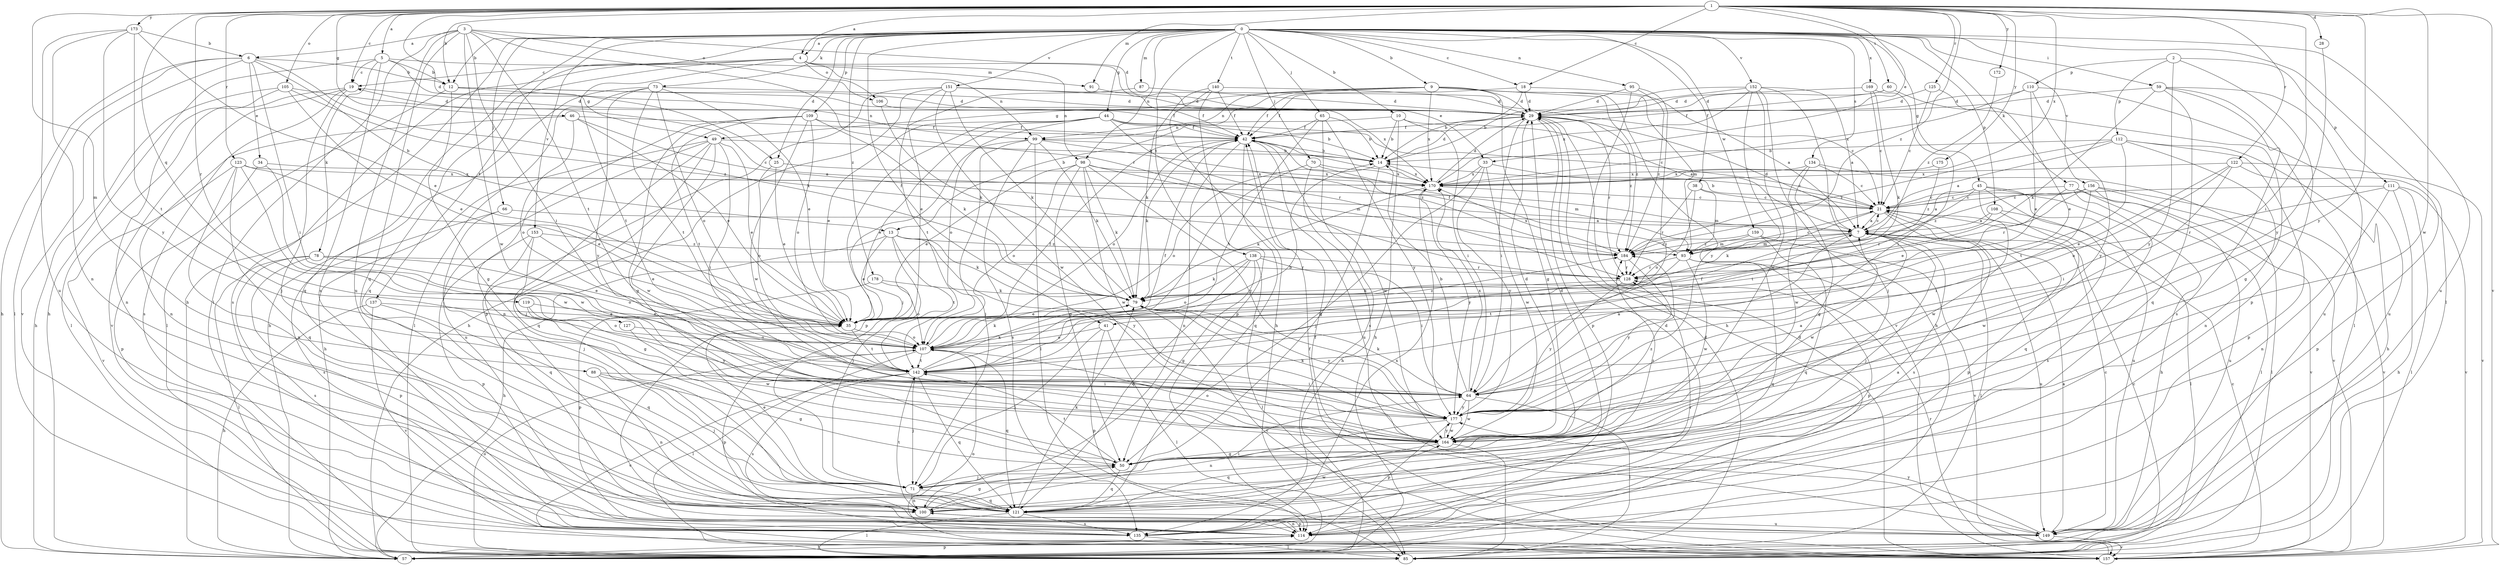 strict digraph  {
0;
1;
2;
3;
4;
5;
6;
7;
9;
10;
12;
13;
14;
18;
19;
21;
25;
28;
29;
33;
34;
35;
38;
41;
42;
44;
45;
46;
49;
50;
57;
59;
60;
64;
65;
66;
70;
71;
73;
77;
78;
79;
85;
87;
88;
91;
93;
95;
98;
99;
100;
105;
106;
107;
108;
109;
110;
111;
112;
114;
119;
121;
122;
123;
125;
127;
128;
134;
135;
137;
138;
140;
142;
149;
151;
152;
153;
156;
157;
159;
164;
169;
170;
172;
173;
175;
177;
178;
184;
0 -> 4  [label=a];
0 -> 9  [label=b];
0 -> 10  [label=b];
0 -> 12  [label=b];
0 -> 18  [label=c];
0 -> 25  [label=d];
0 -> 38  [label=f];
0 -> 41  [label=f];
0 -> 44  [label=g];
0 -> 45  [label=g];
0 -> 57  [label=h];
0 -> 59  [label=i];
0 -> 65  [label=j];
0 -> 66  [label=j];
0 -> 70  [label=j];
0 -> 73  [label=k];
0 -> 77  [label=k];
0 -> 85  [label=l];
0 -> 87  [label=m];
0 -> 95  [label=n];
0 -> 98  [label=n];
0 -> 108  [label=p];
0 -> 109  [label=p];
0 -> 134  [label=s];
0 -> 135  [label=s];
0 -> 137  [label=t];
0 -> 138  [label=t];
0 -> 140  [label=t];
0 -> 149  [label=u];
0 -> 151  [label=v];
0 -> 152  [label=v];
0 -> 153  [label=v];
0 -> 156  [label=v];
0 -> 159  [label=w];
0 -> 169  [label=x];
0 -> 178  [label=z];
1 -> 4  [label=a];
1 -> 5  [label=a];
1 -> 12  [label=b];
1 -> 18  [label=c];
1 -> 19  [label=c];
1 -> 25  [label=d];
1 -> 28  [label=d];
1 -> 33  [label=e];
1 -> 46  [label=g];
1 -> 60  [label=i];
1 -> 64  [label=i];
1 -> 88  [label=m];
1 -> 91  [label=m];
1 -> 105  [label=o];
1 -> 119  [label=q];
1 -> 122  [label=r];
1 -> 123  [label=r];
1 -> 125  [label=r];
1 -> 127  [label=r];
1 -> 157  [label=v];
1 -> 164  [label=w];
1 -> 170  [label=x];
1 -> 172  [label=y];
1 -> 173  [label=y];
1 -> 175  [label=y];
1 -> 177  [label=y];
1 -> 184  [label=z];
2 -> 110  [label=p];
2 -> 111  [label=p];
2 -> 112  [label=p];
2 -> 114  [label=p];
2 -> 177  [label=y];
3 -> 6  [label=a];
3 -> 29  [label=d];
3 -> 64  [label=i];
3 -> 85  [label=l];
3 -> 106  [label=o];
3 -> 121  [label=q];
3 -> 128  [label=r];
3 -> 142  [label=t];
3 -> 149  [label=u];
3 -> 164  [label=w];
4 -> 19  [label=c];
4 -> 33  [label=e];
4 -> 98  [label=n];
4 -> 99  [label=n];
4 -> 106  [label=o];
4 -> 121  [label=q];
4 -> 135  [label=s];
4 -> 142  [label=t];
5 -> 12  [label=b];
5 -> 19  [label=c];
5 -> 49  [label=g];
5 -> 57  [label=h];
5 -> 78  [label=k];
5 -> 91  [label=m];
5 -> 121  [label=q];
6 -> 12  [label=b];
6 -> 13  [label=b];
6 -> 34  [label=e];
6 -> 57  [label=h];
6 -> 64  [label=i];
6 -> 79  [label=k];
6 -> 85  [label=l];
6 -> 157  [label=v];
7 -> 19  [label=c];
7 -> 21  [label=c];
7 -> 29  [label=d];
7 -> 41  [label=f];
7 -> 71  [label=j];
7 -> 85  [label=l];
7 -> 93  [label=m];
7 -> 149  [label=u];
7 -> 164  [label=w];
7 -> 184  [label=z];
9 -> 13  [label=b];
9 -> 29  [label=d];
9 -> 42  [label=f];
9 -> 49  [label=g];
9 -> 50  [label=g];
9 -> 93  [label=m];
9 -> 99  [label=n];
9 -> 157  [label=v];
9 -> 170  [label=x];
9 -> 184  [label=z];
10 -> 7  [label=a];
10 -> 14  [label=b];
10 -> 57  [label=h];
10 -> 64  [label=i];
10 -> 99  [label=n];
12 -> 29  [label=d];
12 -> 50  [label=g];
12 -> 85  [label=l];
12 -> 99  [label=n];
12 -> 170  [label=x];
13 -> 35  [label=e];
13 -> 57  [label=h];
13 -> 71  [label=j];
13 -> 79  [label=k];
13 -> 142  [label=t];
13 -> 177  [label=y];
13 -> 184  [label=z];
14 -> 29  [label=d];
14 -> 71  [label=j];
14 -> 107  [label=o];
14 -> 170  [label=x];
18 -> 7  [label=a];
18 -> 14  [label=b];
18 -> 29  [label=d];
18 -> 42  [label=f];
19 -> 29  [label=d];
19 -> 71  [label=j];
19 -> 85  [label=l];
19 -> 135  [label=s];
19 -> 157  [label=v];
21 -> 7  [label=a];
21 -> 14  [label=b];
21 -> 79  [label=k];
21 -> 114  [label=p];
21 -> 135  [label=s];
25 -> 35  [label=e];
25 -> 107  [label=o];
25 -> 170  [label=x];
28 -> 177  [label=y];
29 -> 42  [label=f];
29 -> 64  [label=i];
29 -> 114  [label=p];
29 -> 128  [label=r];
29 -> 184  [label=z];
33 -> 21  [label=c];
33 -> 50  [label=g];
33 -> 164  [label=w];
33 -> 170  [label=x];
33 -> 177  [label=y];
34 -> 114  [label=p];
34 -> 164  [label=w];
34 -> 170  [label=x];
35 -> 107  [label=o];
35 -> 142  [label=t];
35 -> 184  [label=z];
38 -> 21  [label=c];
38 -> 93  [label=m];
38 -> 107  [label=o];
38 -> 128  [label=r];
41 -> 71  [label=j];
41 -> 85  [label=l];
41 -> 107  [label=o];
41 -> 114  [label=p];
42 -> 14  [label=b];
42 -> 79  [label=k];
42 -> 100  [label=n];
42 -> 107  [label=o];
42 -> 121  [label=q];
42 -> 149  [label=u];
42 -> 164  [label=w];
44 -> 14  [label=b];
44 -> 21  [label=c];
44 -> 35  [label=e];
44 -> 42  [label=f];
44 -> 71  [label=j];
44 -> 107  [label=o];
44 -> 114  [label=p];
44 -> 128  [label=r];
45 -> 7  [label=a];
45 -> 21  [label=c];
45 -> 57  [label=h];
45 -> 121  [label=q];
45 -> 142  [label=t];
45 -> 149  [label=u];
45 -> 164  [label=w];
46 -> 7  [label=a];
46 -> 35  [label=e];
46 -> 42  [label=f];
46 -> 100  [label=n];
46 -> 107  [label=o];
49 -> 14  [label=b];
49 -> 35  [label=e];
49 -> 57  [label=h];
49 -> 64  [label=i];
49 -> 71  [label=j];
49 -> 121  [label=q];
49 -> 149  [label=u];
49 -> 164  [label=w];
50 -> 29  [label=d];
50 -> 71  [label=j];
50 -> 121  [label=q];
50 -> 142  [label=t];
50 -> 184  [label=z];
57 -> 114  [label=p];
59 -> 29  [label=d];
59 -> 79  [label=k];
59 -> 85  [label=l];
59 -> 121  [label=q];
59 -> 135  [label=s];
59 -> 149  [label=u];
60 -> 29  [label=d];
60 -> 42  [label=f];
60 -> 50  [label=g];
64 -> 7  [label=a];
64 -> 14  [label=b];
64 -> 79  [label=k];
64 -> 85  [label=l];
64 -> 164  [label=w];
64 -> 170  [label=x];
64 -> 177  [label=y];
65 -> 14  [label=b];
65 -> 42  [label=f];
65 -> 135  [label=s];
65 -> 142  [label=t];
65 -> 177  [label=y];
66 -> 7  [label=a];
66 -> 71  [label=j];
66 -> 135  [label=s];
70 -> 57  [label=h];
70 -> 93  [label=m];
70 -> 142  [label=t];
70 -> 170  [label=x];
71 -> 35  [label=e];
71 -> 100  [label=n];
71 -> 121  [label=q];
73 -> 29  [label=d];
73 -> 35  [label=e];
73 -> 57  [label=h];
73 -> 85  [label=l];
73 -> 107  [label=o];
73 -> 142  [label=t];
73 -> 177  [label=y];
77 -> 21  [label=c];
77 -> 35  [label=e];
77 -> 85  [label=l];
77 -> 135  [label=s];
77 -> 157  [label=v];
78 -> 35  [label=e];
78 -> 85  [label=l];
78 -> 107  [label=o];
78 -> 114  [label=p];
78 -> 128  [label=r];
78 -> 135  [label=s];
79 -> 35  [label=e];
79 -> 157  [label=v];
79 -> 177  [label=y];
85 -> 21  [label=c];
85 -> 29  [label=d];
85 -> 107  [label=o];
87 -> 29  [label=d];
87 -> 35  [label=e];
88 -> 50  [label=g];
88 -> 64  [label=i];
88 -> 71  [label=j];
88 -> 100  [label=n];
91 -> 42  [label=f];
93 -> 21  [label=c];
93 -> 42  [label=f];
93 -> 114  [label=p];
93 -> 121  [label=q];
93 -> 128  [label=r];
93 -> 142  [label=t];
93 -> 164  [label=w];
95 -> 29  [label=d];
95 -> 57  [label=h];
95 -> 64  [label=i];
95 -> 184  [label=z];
98 -> 35  [label=e];
98 -> 50  [label=g];
98 -> 79  [label=k];
98 -> 93  [label=m];
98 -> 107  [label=o];
98 -> 164  [label=w];
98 -> 170  [label=x];
98 -> 177  [label=y];
99 -> 14  [label=b];
99 -> 35  [label=e];
99 -> 71  [label=j];
99 -> 79  [label=k];
99 -> 85  [label=l];
99 -> 135  [label=s];
99 -> 184  [label=z];
100 -> 7  [label=a];
100 -> 50  [label=g];
100 -> 64  [label=i];
100 -> 114  [label=p];
100 -> 142  [label=t];
105 -> 29  [label=d];
105 -> 35  [label=e];
105 -> 57  [label=h];
105 -> 100  [label=n];
105 -> 184  [label=z];
106 -> 42  [label=f];
106 -> 79  [label=k];
107 -> 42  [label=f];
107 -> 79  [label=k];
107 -> 85  [label=l];
107 -> 114  [label=p];
107 -> 121  [label=q];
107 -> 142  [label=t];
108 -> 7  [label=a];
108 -> 85  [label=l];
108 -> 128  [label=r];
108 -> 164  [label=w];
109 -> 42  [label=f];
109 -> 50  [label=g];
109 -> 79  [label=k];
109 -> 100  [label=n];
109 -> 107  [label=o];
109 -> 142  [label=t];
109 -> 164  [label=w];
110 -> 29  [label=d];
110 -> 35  [label=e];
110 -> 149  [label=u];
110 -> 170  [label=x];
110 -> 177  [label=y];
111 -> 21  [label=c];
111 -> 57  [label=h];
111 -> 85  [label=l];
111 -> 100  [label=n];
111 -> 128  [label=r];
111 -> 157  [label=v];
112 -> 7  [label=a];
112 -> 14  [label=b];
112 -> 57  [label=h];
112 -> 100  [label=n];
112 -> 114  [label=p];
112 -> 142  [label=t];
112 -> 184  [label=z];
114 -> 29  [label=d];
114 -> 57  [label=h];
114 -> 100  [label=n];
119 -> 35  [label=e];
119 -> 107  [label=o];
119 -> 177  [label=y];
121 -> 79  [label=k];
121 -> 85  [label=l];
121 -> 135  [label=s];
121 -> 149  [label=u];
121 -> 164  [label=w];
122 -> 35  [label=e];
122 -> 64  [label=i];
122 -> 107  [label=o];
122 -> 114  [label=p];
122 -> 157  [label=v];
122 -> 170  [label=x];
123 -> 35  [label=e];
123 -> 100  [label=n];
123 -> 121  [label=q];
123 -> 157  [label=v];
123 -> 164  [label=w];
123 -> 170  [label=x];
125 -> 21  [label=c];
125 -> 29  [label=d];
125 -> 35  [label=e];
127 -> 107  [label=o];
127 -> 164  [label=w];
128 -> 79  [label=k];
128 -> 177  [label=y];
134 -> 21  [label=c];
134 -> 50  [label=g];
134 -> 157  [label=v];
134 -> 164  [label=w];
134 -> 170  [label=x];
135 -> 85  [label=l];
135 -> 128  [label=r];
135 -> 170  [label=x];
137 -> 35  [label=e];
137 -> 57  [label=h];
137 -> 121  [label=q];
137 -> 157  [label=v];
138 -> 50  [label=g];
138 -> 64  [label=i];
138 -> 79  [label=k];
138 -> 85  [label=l];
138 -> 107  [label=o];
138 -> 121  [label=q];
138 -> 128  [label=r];
140 -> 29  [label=d];
140 -> 42  [label=f];
140 -> 57  [label=h];
140 -> 79  [label=k];
140 -> 114  [label=p];
142 -> 14  [label=b];
142 -> 42  [label=f];
142 -> 64  [label=i];
142 -> 71  [label=j];
142 -> 79  [label=k];
142 -> 121  [label=q];
142 -> 135  [label=s];
142 -> 157  [label=v];
149 -> 7  [label=a];
149 -> 21  [label=c];
149 -> 42  [label=f];
149 -> 157  [label=v];
149 -> 177  [label=y];
151 -> 21  [label=c];
151 -> 29  [label=d];
151 -> 57  [label=h];
151 -> 79  [label=k];
151 -> 114  [label=p];
151 -> 142  [label=t];
151 -> 164  [label=w];
152 -> 7  [label=a];
152 -> 14  [label=b];
152 -> 29  [label=d];
152 -> 57  [label=h];
152 -> 71  [label=j];
152 -> 164  [label=w];
152 -> 170  [label=x];
152 -> 177  [label=y];
153 -> 35  [label=e];
153 -> 50  [label=g];
153 -> 114  [label=p];
153 -> 121  [label=q];
153 -> 184  [label=z];
156 -> 21  [label=c];
156 -> 64  [label=i];
156 -> 85  [label=l];
156 -> 128  [label=r];
156 -> 149  [label=u];
156 -> 157  [label=v];
156 -> 184  [label=z];
157 -> 21  [label=c];
157 -> 29  [label=d];
157 -> 42  [label=f];
157 -> 107  [label=o];
157 -> 128  [label=r];
159 -> 93  [label=m];
159 -> 121  [label=q];
159 -> 157  [label=v];
159 -> 184  [label=z];
164 -> 29  [label=d];
164 -> 50  [label=g];
164 -> 85  [label=l];
164 -> 107  [label=o];
164 -> 121  [label=q];
164 -> 177  [label=y];
164 -> 184  [label=z];
169 -> 21  [label=c];
169 -> 29  [label=d];
169 -> 64  [label=i];
169 -> 79  [label=k];
170 -> 21  [label=c];
170 -> 29  [label=d];
170 -> 42  [label=f];
170 -> 79  [label=k];
170 -> 177  [label=y];
172 -> 184  [label=z];
173 -> 35  [label=e];
173 -> 100  [label=n];
173 -> 142  [label=t];
173 -> 149  [label=u];
173 -> 177  [label=y];
173 -> 6  [label=b];
175 -> 170  [label=x];
175 -> 184  [label=z];
177 -> 7  [label=a];
177 -> 79  [label=k];
177 -> 100  [label=n];
177 -> 114  [label=p];
177 -> 164  [label=w];
178 -> 79  [label=k];
178 -> 107  [label=o];
178 -> 114  [label=p];
184 -> 128  [label=r];
184 -> 170  [label=x];
184 -> 177  [label=y];
}

